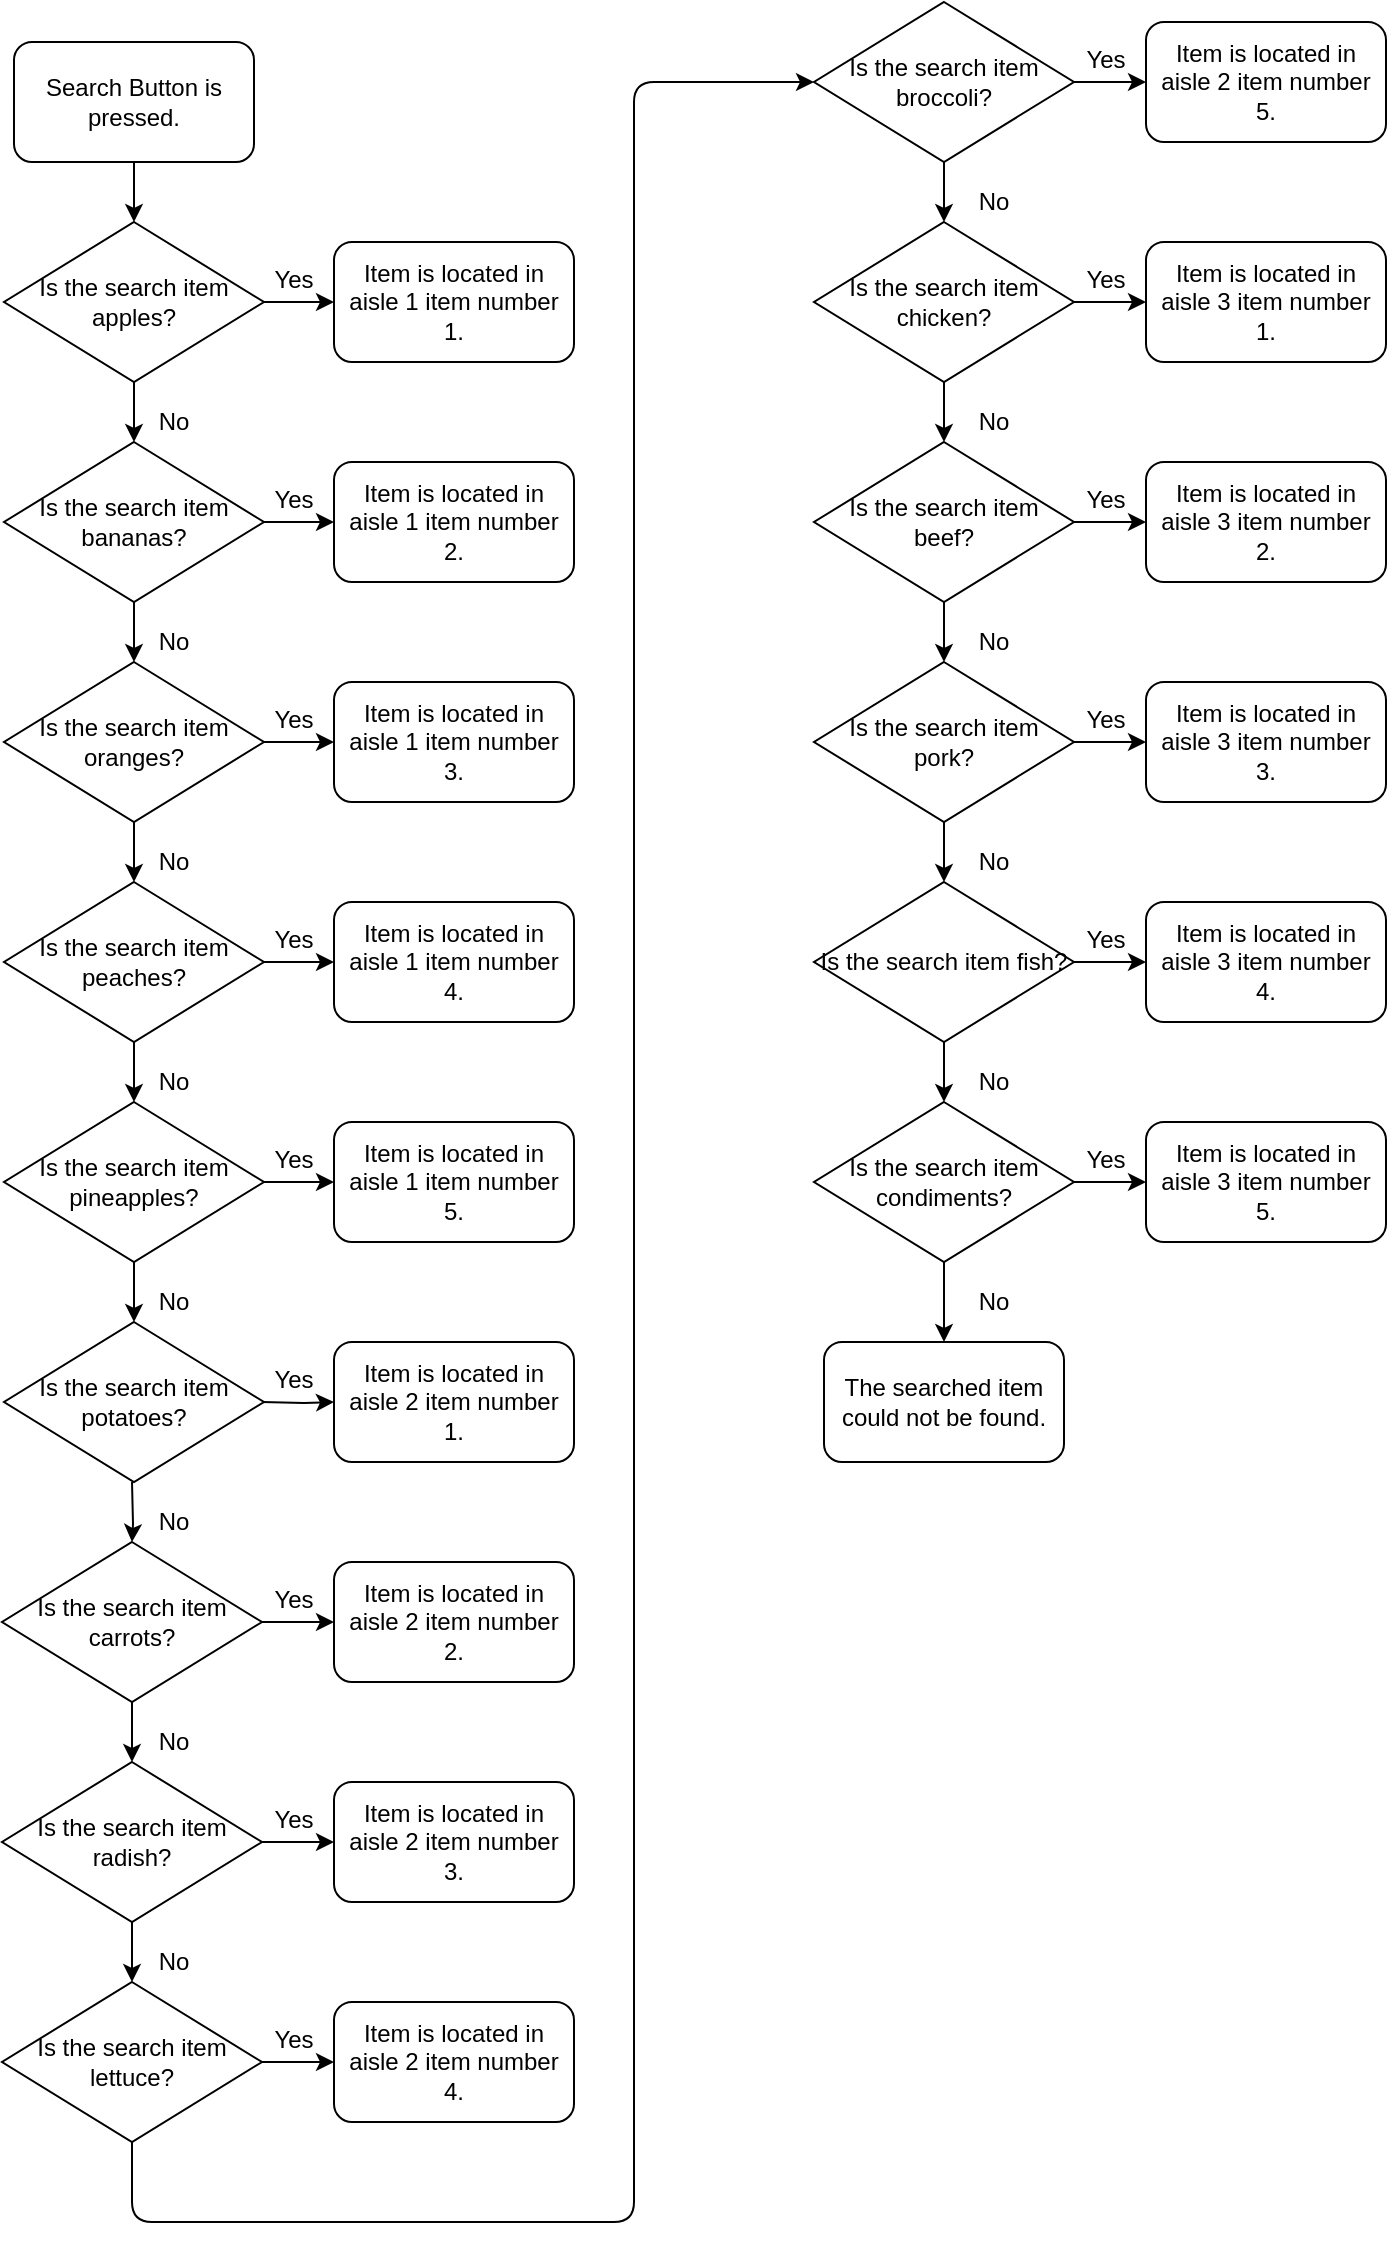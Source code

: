 <mxfile type="onedrive" version="13.0.2"><diagram id="C5RBs43oDa-KdzZeNtuy" name="Page-1"><mxGraphModel page="1" grid="1" shadow="0" math="0" pageHeight="1169" pageWidth="827" pageScale="1" fold="1" arrows="1" connect="1" tooltips="1" guides="1" gridSize="10" dy="576" dx="1038"><root><mxCell id="WIyWlLk6GJQsqaUBKTNV-0"/><mxCell id="WIyWlLk6GJQsqaUBKTNV-1" parent="WIyWlLk6GJQsqaUBKTNV-0"/><mxCell id="0qMjBjByaBtUVxZmLbRG-3" style="edgeStyle=orthogonalEdgeStyle;rounded=0;orthogonalLoop=1;jettySize=auto;html=1;" value="" parent="WIyWlLk6GJQsqaUBKTNV-1" edge="1" target="0qMjBjByaBtUVxZmLbRG-2" source="0qMjBjByaBtUVxZmLbRG-0"><mxGeometry as="geometry" relative="1"/></mxCell><mxCell id="0qMjBjByaBtUVxZmLbRG-0" style="rounded=1;whiteSpace=wrap;html=1;" value="Search Button is pressed." parent="WIyWlLk6GJQsqaUBKTNV-1" vertex="1"><mxGeometry as="geometry" height="60" width="120" y="30" x="50"/></mxCell><mxCell id="0qMjBjByaBtUVxZmLbRG-5" style="edgeStyle=orthogonalEdgeStyle;rounded=0;orthogonalLoop=1;jettySize=auto;html=1;" value="" parent="WIyWlLk6GJQsqaUBKTNV-1" edge="1" target="0qMjBjByaBtUVxZmLbRG-4" source="0qMjBjByaBtUVxZmLbRG-2"><mxGeometry as="geometry" relative="1"/></mxCell><mxCell id="0qMjBjByaBtUVxZmLbRG-7" style="edgeStyle=orthogonalEdgeStyle;rounded=0;orthogonalLoop=1;jettySize=auto;html=1;" value="" parent="WIyWlLk6GJQsqaUBKTNV-1" edge="1" target="0qMjBjByaBtUVxZmLbRG-6" source="0qMjBjByaBtUVxZmLbRG-2"><mxGeometry as="geometry" relative="1"/></mxCell><mxCell id="0qMjBjByaBtUVxZmLbRG-2" style="rhombus;whiteSpace=wrap;html=1;" value="Is the search item apples?" parent="WIyWlLk6GJQsqaUBKTNV-1" vertex="1"><mxGeometry as="geometry" height="80" width="130" y="120" x="45"/></mxCell><mxCell id="0qMjBjByaBtUVxZmLbRG-4" style="rounded=1;whiteSpace=wrap;html=1;" value="Item is located in aisle 1 item number 1." parent="WIyWlLk6GJQsqaUBKTNV-1" vertex="1"><mxGeometry as="geometry" height="60" width="120" y="130" x="210"/></mxCell><mxCell id="0qMjBjByaBtUVxZmLbRG-11" style="edgeStyle=orthogonalEdgeStyle;rounded=0;orthogonalLoop=1;jettySize=auto;html=1;" value="" parent="WIyWlLk6GJQsqaUBKTNV-1" edge="1" target="0qMjBjByaBtUVxZmLbRG-8" source="0qMjBjByaBtUVxZmLbRG-6"><mxGeometry as="geometry" relative="1"/></mxCell><mxCell id="0qMjBjByaBtUVxZmLbRG-17" style="edgeStyle=orthogonalEdgeStyle;rounded=0;orthogonalLoop=1;jettySize=auto;html=1;" value="" parent="WIyWlLk6GJQsqaUBKTNV-1" edge="1" target="0qMjBjByaBtUVxZmLbRG-14" source="0qMjBjByaBtUVxZmLbRG-6"><mxGeometry as="geometry" relative="1"/></mxCell><mxCell id="0qMjBjByaBtUVxZmLbRG-6" style="rhombus;whiteSpace=wrap;html=1;" value="Is the search item bananas?" parent="WIyWlLk6GJQsqaUBKTNV-1" vertex="1"><mxGeometry as="geometry" height="80" width="130" y="230" x="45"/></mxCell><mxCell id="0qMjBjByaBtUVxZmLbRG-12" style="edgeStyle=orthogonalEdgeStyle;rounded=0;orthogonalLoop=1;jettySize=auto;html=1;" value="" parent="WIyWlLk6GJQsqaUBKTNV-1" edge="1" target="0qMjBjByaBtUVxZmLbRG-9" source="0qMjBjByaBtUVxZmLbRG-8"><mxGeometry as="geometry" relative="1"/></mxCell><mxCell id="0qMjBjByaBtUVxZmLbRG-18" style="edgeStyle=orthogonalEdgeStyle;rounded=0;orthogonalLoop=1;jettySize=auto;html=1;" value="" parent="WIyWlLk6GJQsqaUBKTNV-1" edge="1" target="0qMjBjByaBtUVxZmLbRG-15" source="0qMjBjByaBtUVxZmLbRG-8"><mxGeometry as="geometry" relative="1"/></mxCell><mxCell id="0qMjBjByaBtUVxZmLbRG-8" style="rhombus;whiteSpace=wrap;html=1;" value="Is the search item oranges?" parent="WIyWlLk6GJQsqaUBKTNV-1" vertex="1"><mxGeometry as="geometry" height="80" width="130" y="340" x="45"/></mxCell><mxCell id="0qMjBjByaBtUVxZmLbRG-19" style="edgeStyle=orthogonalEdgeStyle;rounded=0;orthogonalLoop=1;jettySize=auto;html=1;" value="" parent="WIyWlLk6GJQsqaUBKTNV-1" edge="1" target="0qMjBjByaBtUVxZmLbRG-16" source="0qMjBjByaBtUVxZmLbRG-9"><mxGeometry as="geometry" relative="1"/></mxCell><mxCell id="0qMjBjByaBtUVxZmLbRG-50" style="edgeStyle=orthogonalEdgeStyle;rounded=0;orthogonalLoop=1;jettySize=auto;html=1;" value="" parent="WIyWlLk6GJQsqaUBKTNV-1" edge="1" target="0qMjBjByaBtUVxZmLbRG-10" source="0qMjBjByaBtUVxZmLbRG-9"><mxGeometry as="geometry" relative="1"/></mxCell><mxCell id="0qMjBjByaBtUVxZmLbRG-9" style="rhombus;whiteSpace=wrap;html=1;" value="Is the search item peaches?" parent="WIyWlLk6GJQsqaUBKTNV-1" vertex="1"><mxGeometry as="geometry" height="80" width="130" y="450" x="45"/></mxCell><mxCell id="0qMjBjByaBtUVxZmLbRG-39" style="edgeStyle=orthogonalEdgeStyle;rounded=0;orthogonalLoop=1;jettySize=auto;html=1;" value="" parent="WIyWlLk6GJQsqaUBKTNV-1" edge="1" target="0qMjBjByaBtUVxZmLbRG-38" source="0qMjBjByaBtUVxZmLbRG-10"><mxGeometry as="geometry" relative="1"/></mxCell><mxCell id="0qMjBjByaBtUVxZmLbRG-51" style="edgeStyle=orthogonalEdgeStyle;rounded=0;orthogonalLoop=1;jettySize=auto;html=1;" value="" parent="WIyWlLk6GJQsqaUBKTNV-1" edge="1" target="0qMjBjByaBtUVxZmLbRG-30" source="0qMjBjByaBtUVxZmLbRG-10"><mxGeometry as="geometry" relative="1"/></mxCell><mxCell id="0qMjBjByaBtUVxZmLbRG-10" style="rhombus;whiteSpace=wrap;html=1;" value="Is the search item pineapples?" parent="WIyWlLk6GJQsqaUBKTNV-1" vertex="1"><mxGeometry as="geometry" height="80" width="130" y="560" x="45"/></mxCell><mxCell id="0qMjBjByaBtUVxZmLbRG-14" style="rounded=1;whiteSpace=wrap;html=1;" value="Item is located in aisle 1 item number 2." parent="WIyWlLk6GJQsqaUBKTNV-1" vertex="1"><mxGeometry as="geometry" height="60" width="120" y="240" x="210"/></mxCell><mxCell id="0qMjBjByaBtUVxZmLbRG-15" style="rounded=1;whiteSpace=wrap;html=1;" value="Item is located in aisle 1 item number 3." parent="WIyWlLk6GJQsqaUBKTNV-1" vertex="1"><mxGeometry as="geometry" height="60" width="120" y="350" x="210"/></mxCell><mxCell id="0qMjBjByaBtUVxZmLbRG-16" style="rounded=1;whiteSpace=wrap;html=1;" value="Item is located in aisle 1 item number 4." parent="WIyWlLk6GJQsqaUBKTNV-1" vertex="1"><mxGeometry as="geometry" height="60" width="120" y="460" x="210"/></mxCell><mxCell id="0qMjBjByaBtUVxZmLbRG-20" style="text;html=1;strokeColor=none;fillColor=none;align=center;verticalAlign=middle;whiteSpace=wrap;rounded=0;" value="Yes" parent="WIyWlLk6GJQsqaUBKTNV-1" vertex="1"><mxGeometry as="geometry" height="20" width="40" y="139" x="170"/></mxCell><mxCell id="0qMjBjByaBtUVxZmLbRG-22" style="text;html=1;strokeColor=none;fillColor=none;align=center;verticalAlign=middle;whiteSpace=wrap;rounded=0;" value="Yes" parent="WIyWlLk6GJQsqaUBKTNV-1" vertex="1"><mxGeometry as="geometry" height="20" width="40" y="249" x="170"/></mxCell><mxCell id="0qMjBjByaBtUVxZmLbRG-23" style="text;html=1;strokeColor=none;fillColor=none;align=center;verticalAlign=middle;whiteSpace=wrap;rounded=0;" value="Yes" parent="WIyWlLk6GJQsqaUBKTNV-1" vertex="1"><mxGeometry as="geometry" height="20" width="40" y="359" x="170"/></mxCell><mxCell id="0qMjBjByaBtUVxZmLbRG-24" style="text;html=1;strokeColor=none;fillColor=none;align=center;verticalAlign=middle;whiteSpace=wrap;rounded=0;" value="Yes" parent="WIyWlLk6GJQsqaUBKTNV-1" vertex="1"><mxGeometry as="geometry" height="20" width="40" y="469" x="170"/></mxCell><mxCell id="0qMjBjByaBtUVxZmLbRG-25" style="text;html=1;strokeColor=none;fillColor=none;align=center;verticalAlign=middle;whiteSpace=wrap;rounded=0;" value="No" parent="WIyWlLk6GJQsqaUBKTNV-1" vertex="1"><mxGeometry as="geometry" height="20" width="40" y="210" x="110"/></mxCell><mxCell id="0qMjBjByaBtUVxZmLbRG-26" style="text;html=1;strokeColor=none;fillColor=none;align=center;verticalAlign=middle;whiteSpace=wrap;rounded=0;" value="No" parent="WIyWlLk6GJQsqaUBKTNV-1" vertex="1"><mxGeometry as="geometry" height="20" width="40" y="320" x="110"/></mxCell><mxCell id="0qMjBjByaBtUVxZmLbRG-28" style="text;html=1;strokeColor=none;fillColor=none;align=center;verticalAlign=middle;whiteSpace=wrap;rounded=0;" value="No" parent="WIyWlLk6GJQsqaUBKTNV-1" vertex="1"><mxGeometry as="geometry" height="20" width="40" y="430" x="110"/></mxCell><mxCell id="0qMjBjByaBtUVxZmLbRG-34" style="edgeStyle=orthogonalEdgeStyle;rounded=0;orthogonalLoop=1;jettySize=auto;html=1;" value="" parent="WIyWlLk6GJQsqaUBKTNV-1" edge="1" target="0qMjBjByaBtUVxZmLbRG-31"><mxGeometry as="geometry" relative="1"><mxPoint as="sourcePoint" y="750" x="109"/></mxGeometry></mxCell><mxCell id="0qMjBjByaBtUVxZmLbRG-41" style="edgeStyle=orthogonalEdgeStyle;rounded=0;orthogonalLoop=1;jettySize=auto;html=1;" value="" parent="WIyWlLk6GJQsqaUBKTNV-1" edge="1" target="0qMjBjByaBtUVxZmLbRG-40"><mxGeometry as="geometry" relative="1"><mxPoint as="sourcePoint" y="710" x="174"/></mxGeometry></mxCell><mxCell id="0qMjBjByaBtUVxZmLbRG-30" style="rhombus;whiteSpace=wrap;html=1;" value="Is the search item potatoes?" parent="WIyWlLk6GJQsqaUBKTNV-1" vertex="1"><mxGeometry as="geometry" height="80" width="130" y="670" x="45"/></mxCell><mxCell id="0qMjBjByaBtUVxZmLbRG-35" style="edgeStyle=orthogonalEdgeStyle;rounded=0;orthogonalLoop=1;jettySize=auto;html=1;" value="" parent="WIyWlLk6GJQsqaUBKTNV-1" edge="1" target="0qMjBjByaBtUVxZmLbRG-32" source="0qMjBjByaBtUVxZmLbRG-31"><mxGeometry as="geometry" relative="1"/></mxCell><mxCell id="0qMjBjByaBtUVxZmLbRG-43" style="edgeStyle=orthogonalEdgeStyle;rounded=0;orthogonalLoop=1;jettySize=auto;html=1;" value="" parent="WIyWlLk6GJQsqaUBKTNV-1" edge="1" target="0qMjBjByaBtUVxZmLbRG-42" source="0qMjBjByaBtUVxZmLbRG-31"><mxGeometry as="geometry" relative="1"/></mxCell><mxCell id="0qMjBjByaBtUVxZmLbRG-31" style="rhombus;whiteSpace=wrap;html=1;" value="Is the search item carrots?" parent="WIyWlLk6GJQsqaUBKTNV-1" vertex="1"><mxGeometry as="geometry" height="80" width="130" y="780" x="44"/></mxCell><mxCell id="0qMjBjByaBtUVxZmLbRG-36" style="edgeStyle=orthogonalEdgeStyle;rounded=0;orthogonalLoop=1;jettySize=auto;html=1;" value="" parent="WIyWlLk6GJQsqaUBKTNV-1" edge="1" target="0qMjBjByaBtUVxZmLbRG-33" source="0qMjBjByaBtUVxZmLbRG-32"><mxGeometry as="geometry" relative="1"/></mxCell><mxCell id="0qMjBjByaBtUVxZmLbRG-45" style="edgeStyle=orthogonalEdgeStyle;rounded=0;orthogonalLoop=1;jettySize=auto;html=1;" value="" parent="WIyWlLk6GJQsqaUBKTNV-1" edge="1" target="0qMjBjByaBtUVxZmLbRG-44" source="0qMjBjByaBtUVxZmLbRG-32"><mxGeometry as="geometry" relative="1"/></mxCell><mxCell id="0qMjBjByaBtUVxZmLbRG-32" style="rhombus;whiteSpace=wrap;html=1;" value="Is the search item radish?" parent="WIyWlLk6GJQsqaUBKTNV-1" vertex="1"><mxGeometry as="geometry" height="80" width="130" y="890" x="44"/></mxCell><mxCell id="0qMjBjByaBtUVxZmLbRG-47" style="edgeStyle=orthogonalEdgeStyle;rounded=0;orthogonalLoop=1;jettySize=auto;html=1;" value="" parent="WIyWlLk6GJQsqaUBKTNV-1" edge="1" target="0qMjBjByaBtUVxZmLbRG-46" source="0qMjBjByaBtUVxZmLbRG-33"><mxGeometry as="geometry" relative="1"/></mxCell><mxCell id="0qMjBjByaBtUVxZmLbRG-33" style="rhombus;whiteSpace=wrap;html=1;" value="Is the search item lettuce?" parent="WIyWlLk6GJQsqaUBKTNV-1" vertex="1"><mxGeometry as="geometry" height="80" width="130" y="1000" x="44"/></mxCell><mxCell id="0qMjBjByaBtUVxZmLbRG-38" style="rounded=1;whiteSpace=wrap;html=1;" value="Item is located in aisle 1 item number 5." parent="WIyWlLk6GJQsqaUBKTNV-1" vertex="1"><mxGeometry as="geometry" height="60" width="120" y="570" x="210"/></mxCell><mxCell id="0qMjBjByaBtUVxZmLbRG-40" style="rounded=1;whiteSpace=wrap;html=1;" value="Item is located in aisle 2 item number 1." parent="WIyWlLk6GJQsqaUBKTNV-1" vertex="1"><mxGeometry as="geometry" height="60" width="120" y="680" x="210"/></mxCell><mxCell id="0qMjBjByaBtUVxZmLbRG-42" style="rounded=1;whiteSpace=wrap;html=1;" value="Item is located in aisle 2 item number 2." parent="WIyWlLk6GJQsqaUBKTNV-1" vertex="1"><mxGeometry as="geometry" height="60" width="120" y="790" x="210"/></mxCell><mxCell id="0qMjBjByaBtUVxZmLbRG-44" style="rounded=1;whiteSpace=wrap;html=1;" value="Item is located in aisle 2 item number 3." parent="WIyWlLk6GJQsqaUBKTNV-1" vertex="1"><mxGeometry as="geometry" height="60" width="120" y="900" x="210"/></mxCell><mxCell id="0qMjBjByaBtUVxZmLbRG-46" style="rounded=1;whiteSpace=wrap;html=1;" value="Item is located in aisle 2 item number 4." parent="WIyWlLk6GJQsqaUBKTNV-1" vertex="1"><mxGeometry as="geometry" height="60" width="120" y="1010" x="210"/></mxCell><mxCell id="lx26SPCv5gq9Lw2K47wD-0" style="text;html=1;strokeColor=none;fillColor=none;align=center;verticalAlign=middle;whiteSpace=wrap;rounded=0;" value="Yes" parent="WIyWlLk6GJQsqaUBKTNV-1" vertex="1"><mxGeometry as="geometry" height="20" width="40" y="579" x="170"/></mxCell><mxCell id="lx26SPCv5gq9Lw2K47wD-1" style="text;html=1;strokeColor=none;fillColor=none;align=center;verticalAlign=middle;whiteSpace=wrap;rounded=0;" value="Yes" parent="WIyWlLk6GJQsqaUBKTNV-1" vertex="1"><mxGeometry as="geometry" height="20" width="40" y="689" x="170"/></mxCell><mxCell id="lx26SPCv5gq9Lw2K47wD-2" style="text;html=1;strokeColor=none;fillColor=none;align=center;verticalAlign=middle;whiteSpace=wrap;rounded=0;" value="Yes" parent="WIyWlLk6GJQsqaUBKTNV-1" vertex="1"><mxGeometry as="geometry" height="20" width="40" y="799" x="170"/></mxCell><mxCell id="lx26SPCv5gq9Lw2K47wD-4" style="text;html=1;strokeColor=none;fillColor=none;align=center;verticalAlign=middle;whiteSpace=wrap;rounded=0;" value="Yes" parent="WIyWlLk6GJQsqaUBKTNV-1" vertex="1"><mxGeometry as="geometry" height="20" width="40" y="909" x="170"/></mxCell><mxCell id="lx26SPCv5gq9Lw2K47wD-5" style="text;html=1;strokeColor=none;fillColor=none;align=center;verticalAlign=middle;whiteSpace=wrap;rounded=0;" value="Yes" parent="WIyWlLk6GJQsqaUBKTNV-1" vertex="1"><mxGeometry as="geometry" height="20" width="40" y="1019" x="170"/></mxCell><mxCell id="lx26SPCv5gq9Lw2K47wD-6" style="text;html=1;strokeColor=none;fillColor=none;align=center;verticalAlign=middle;whiteSpace=wrap;rounded=0;" value="No" parent="WIyWlLk6GJQsqaUBKTNV-1" vertex="1"><mxGeometry as="geometry" height="20" width="40" y="540" x="110"/></mxCell><mxCell id="lx26SPCv5gq9Lw2K47wD-7" style="text;html=1;strokeColor=none;fillColor=none;align=center;verticalAlign=middle;whiteSpace=wrap;rounded=0;" value="No" parent="WIyWlLk6GJQsqaUBKTNV-1" vertex="1"><mxGeometry as="geometry" height="20" width="40" y="650" x="110"/></mxCell><mxCell id="lx26SPCv5gq9Lw2K47wD-8" style="text;html=1;strokeColor=none;fillColor=none;align=center;verticalAlign=middle;whiteSpace=wrap;rounded=0;" value="No" parent="WIyWlLk6GJQsqaUBKTNV-1" vertex="1"><mxGeometry as="geometry" height="20" width="40" y="760" x="110"/></mxCell><mxCell id="lx26SPCv5gq9Lw2K47wD-9" style="text;html=1;strokeColor=none;fillColor=none;align=center;verticalAlign=middle;whiteSpace=wrap;rounded=0;" value="No" parent="WIyWlLk6GJQsqaUBKTNV-1" vertex="1"><mxGeometry as="geometry" height="20" width="40" y="870" x="110"/></mxCell><mxCell id="lx26SPCv5gq9Lw2K47wD-10" style="text;html=1;strokeColor=none;fillColor=none;align=center;verticalAlign=middle;whiteSpace=wrap;rounded=0;" value="No" parent="WIyWlLk6GJQsqaUBKTNV-1" vertex="1"><mxGeometry as="geometry" height="20" width="40" y="980" x="110"/></mxCell><mxCell id="lx26SPCv5gq9Lw2K47wD-11" style="edgeStyle=orthogonalEdgeStyle;rounded=0;orthogonalLoop=1;jettySize=auto;html=1;" value="" parent="WIyWlLk6GJQsqaUBKTNV-1" edge="1" target="lx26SPCv5gq9Lw2K47wD-13" source="lx26SPCv5gq9Lw2K47wD-12"><mxGeometry as="geometry" relative="1"/></mxCell><mxCell id="lx26SPCv5gq9Lw2K47wD-20" style="edgeStyle=orthogonalEdgeStyle;rounded=0;orthogonalLoop=1;jettySize=auto;html=1;" value="" parent="WIyWlLk6GJQsqaUBKTNV-1" edge="1" target="lx26SPCv5gq9Lw2K47wD-17" source="lx26SPCv5gq9Lw2K47wD-12"><mxGeometry as="geometry" relative="1"/></mxCell><mxCell id="lx26SPCv5gq9Lw2K47wD-12" style="rhombus;whiteSpace=wrap;html=1;" value="Is the search item broccoli?" parent="WIyWlLk6GJQsqaUBKTNV-1" vertex="1"><mxGeometry as="geometry" height="80" width="130" y="10" x="450"/></mxCell><mxCell id="lx26SPCv5gq9Lw2K47wD-13" style="rounded=1;whiteSpace=wrap;html=1;" value="Item is located in aisle 2 item number 5." parent="WIyWlLk6GJQsqaUBKTNV-1" vertex="1"><mxGeometry as="geometry" height="60" width="120" y="20" x="616"/></mxCell><mxCell id="lx26SPCv5gq9Lw2K47wD-14" style="text;html=1;strokeColor=none;fillColor=none;align=center;verticalAlign=middle;whiteSpace=wrap;rounded=0;" value="Yes" parent="WIyWlLk6GJQsqaUBKTNV-1" vertex="1"><mxGeometry as="geometry" height="20" width="40" y="29" x="576"/></mxCell><mxCell id="lx26SPCv5gq9Lw2K47wD-15" style="endArrow=classic;html=1;exitX=0.5;exitY=1;exitDx=0;exitDy=0;entryX=0;entryY=0.5;entryDx=0;entryDy=0;" value="" parent="WIyWlLk6GJQsqaUBKTNV-1" edge="1" target="lx26SPCv5gq9Lw2K47wD-12" source="0qMjBjByaBtUVxZmLbRG-33"><mxGeometry as="geometry" relative="1" height="50" width="50"><mxPoint as="sourcePoint" y="1120" x="390"/><mxPoint as="targetPoint" y="70" x="360"/><Array as="points"><mxPoint y="1120" x="109"/><mxPoint y="1120" x="360"/><mxPoint y="50" x="360"/></Array></mxGeometry></mxCell><mxCell id="lx26SPCv5gq9Lw2K47wD-16" style="edgeStyle=orthogonalEdgeStyle;rounded=0;orthogonalLoop=1;jettySize=auto;html=1;" value="" parent="WIyWlLk6GJQsqaUBKTNV-1" edge="1" target="lx26SPCv5gq9Lw2K47wD-18" source="lx26SPCv5gq9Lw2K47wD-17"><mxGeometry as="geometry" relative="1"/></mxCell><mxCell id="lx26SPCv5gq9Lw2K47wD-25" style="edgeStyle=orthogonalEdgeStyle;rounded=0;orthogonalLoop=1;jettySize=auto;html=1;" value="" parent="WIyWlLk6GJQsqaUBKTNV-1" edge="1" target="lx26SPCv5gq9Lw2K47wD-22" source="lx26SPCv5gq9Lw2K47wD-17"><mxGeometry as="geometry" relative="1"/></mxCell><mxCell id="lx26SPCv5gq9Lw2K47wD-17" style="rhombus;whiteSpace=wrap;html=1;" value="Is the search item chicken?" parent="WIyWlLk6GJQsqaUBKTNV-1" vertex="1"><mxGeometry as="geometry" height="80" width="130" y="120" x="450"/></mxCell><mxCell id="lx26SPCv5gq9Lw2K47wD-18" style="rounded=1;whiteSpace=wrap;html=1;" value="Item is located in aisle 3 item number 1." parent="WIyWlLk6GJQsqaUBKTNV-1" vertex="1"><mxGeometry as="geometry" height="60" width="120" y="130" x="616"/></mxCell><mxCell id="lx26SPCv5gq9Lw2K47wD-19" style="text;html=1;strokeColor=none;fillColor=none;align=center;verticalAlign=middle;whiteSpace=wrap;rounded=0;" value="Yes" parent="WIyWlLk6GJQsqaUBKTNV-1" vertex="1"><mxGeometry as="geometry" height="20" width="40" y="139" x="576"/></mxCell><mxCell id="lx26SPCv5gq9Lw2K47wD-21" style="edgeStyle=orthogonalEdgeStyle;rounded=0;orthogonalLoop=1;jettySize=auto;html=1;" value="" parent="WIyWlLk6GJQsqaUBKTNV-1" edge="1" target="lx26SPCv5gq9Lw2K47wD-23" source="lx26SPCv5gq9Lw2K47wD-22"><mxGeometry as="geometry" relative="1"/></mxCell><mxCell id="lx26SPCv5gq9Lw2K47wD-30" style="edgeStyle=orthogonalEdgeStyle;rounded=0;orthogonalLoop=1;jettySize=auto;html=1;" value="" parent="WIyWlLk6GJQsqaUBKTNV-1" edge="1" target="lx26SPCv5gq9Lw2K47wD-27" source="lx26SPCv5gq9Lw2K47wD-22"><mxGeometry as="geometry" relative="1"/></mxCell><mxCell id="lx26SPCv5gq9Lw2K47wD-22" style="rhombus;whiteSpace=wrap;html=1;" value="Is the search item beef?" parent="WIyWlLk6GJQsqaUBKTNV-1" vertex="1"><mxGeometry as="geometry" height="80" width="130" y="230" x="450"/></mxCell><mxCell id="lx26SPCv5gq9Lw2K47wD-23" style="rounded=1;whiteSpace=wrap;html=1;" value="Item is located in aisle 3 item number 2." parent="WIyWlLk6GJQsqaUBKTNV-1" vertex="1"><mxGeometry as="geometry" height="60" width="120" y="240" x="616"/></mxCell><mxCell id="lx26SPCv5gq9Lw2K47wD-24" style="text;html=1;strokeColor=none;fillColor=none;align=center;verticalAlign=middle;whiteSpace=wrap;rounded=0;" value="Yes" parent="WIyWlLk6GJQsqaUBKTNV-1" vertex="1"><mxGeometry as="geometry" height="20" width="40" y="249" x="576"/></mxCell><mxCell id="lx26SPCv5gq9Lw2K47wD-26" style="edgeStyle=orthogonalEdgeStyle;rounded=0;orthogonalLoop=1;jettySize=auto;html=1;" value="" parent="WIyWlLk6GJQsqaUBKTNV-1" edge="1" target="lx26SPCv5gq9Lw2K47wD-28" source="lx26SPCv5gq9Lw2K47wD-27"><mxGeometry as="geometry" relative="1"/></mxCell><mxCell id="BsaXg03hGAk6IicBUPOv-0" style="edgeStyle=orthogonalEdgeStyle;rounded=0;orthogonalLoop=1;jettySize=auto;html=1;" value="" parent="WIyWlLk6GJQsqaUBKTNV-1" edge="1" target="lx26SPCv5gq9Lw2K47wD-32" source="lx26SPCv5gq9Lw2K47wD-27"><mxGeometry as="geometry" relative="1"/></mxCell><mxCell id="lx26SPCv5gq9Lw2K47wD-27" style="rhombus;whiteSpace=wrap;html=1;" value="Is the search item pork?" parent="WIyWlLk6GJQsqaUBKTNV-1" vertex="1"><mxGeometry as="geometry" height="80" width="130" y="340" x="450"/></mxCell><mxCell id="lx26SPCv5gq9Lw2K47wD-28" style="rounded=1;whiteSpace=wrap;html=1;" value="Item is located in aisle 3 item number 3." parent="WIyWlLk6GJQsqaUBKTNV-1" vertex="1"><mxGeometry as="geometry" height="60" width="120" y="350" x="616"/></mxCell><mxCell id="lx26SPCv5gq9Lw2K47wD-29" style="text;html=1;strokeColor=none;fillColor=none;align=center;verticalAlign=middle;whiteSpace=wrap;rounded=0;" value="Yes" parent="WIyWlLk6GJQsqaUBKTNV-1" vertex="1"><mxGeometry as="geometry" height="20" width="40" y="359" x="576"/></mxCell><mxCell id="lx26SPCv5gq9Lw2K47wD-31" style="edgeStyle=orthogonalEdgeStyle;rounded=0;orthogonalLoop=1;jettySize=auto;html=1;" value="" parent="WIyWlLk6GJQsqaUBKTNV-1" edge="1" target="lx26SPCv5gq9Lw2K47wD-33" source="lx26SPCv5gq9Lw2K47wD-32"><mxGeometry as="geometry" relative="1"/></mxCell><mxCell id="BsaXg03hGAk6IicBUPOv-5" style="edgeStyle=orthogonalEdgeStyle;rounded=0;orthogonalLoop=1;jettySize=auto;html=1;" value="" parent="WIyWlLk6GJQsqaUBKTNV-1" edge="1" target="BsaXg03hGAk6IicBUPOv-2" source="lx26SPCv5gq9Lw2K47wD-32"><mxGeometry as="geometry" relative="1"/></mxCell><mxCell id="lx26SPCv5gq9Lw2K47wD-32" style="rhombus;whiteSpace=wrap;html=1;" value="Is the search item fish?" parent="WIyWlLk6GJQsqaUBKTNV-1" vertex="1"><mxGeometry as="geometry" height="80" width="130" y="450" x="450"/></mxCell><mxCell id="lx26SPCv5gq9Lw2K47wD-33" style="rounded=1;whiteSpace=wrap;html=1;" value="Item is located in aisle 3 item number 4." parent="WIyWlLk6GJQsqaUBKTNV-1" vertex="1"><mxGeometry as="geometry" height="60" width="120" y="460" x="616"/></mxCell><mxCell id="lx26SPCv5gq9Lw2K47wD-34" style="text;html=1;strokeColor=none;fillColor=none;align=center;verticalAlign=middle;whiteSpace=wrap;rounded=0;" value="Yes" parent="WIyWlLk6GJQsqaUBKTNV-1" vertex="1"><mxGeometry as="geometry" height="20" width="40" y="469" x="576"/></mxCell><mxCell id="BsaXg03hGAk6IicBUPOv-1" style="edgeStyle=orthogonalEdgeStyle;rounded=0;orthogonalLoop=1;jettySize=auto;html=1;" value="" parent="WIyWlLk6GJQsqaUBKTNV-1" edge="1" target="BsaXg03hGAk6IicBUPOv-3" source="BsaXg03hGAk6IicBUPOv-2"><mxGeometry as="geometry" relative="1"/></mxCell><mxCell id="BsaXg03hGAk6IicBUPOv-7" style="edgeStyle=orthogonalEdgeStyle;rounded=0;orthogonalLoop=1;jettySize=auto;html=1;" value="" parent="WIyWlLk6GJQsqaUBKTNV-1" edge="1" target="BsaXg03hGAk6IicBUPOv-6" source="BsaXg03hGAk6IicBUPOv-2"><mxGeometry as="geometry" relative="1"/></mxCell><mxCell id="BsaXg03hGAk6IicBUPOv-2" style="rhombus;whiteSpace=wrap;html=1;" value="Is the search item condiments?" parent="WIyWlLk6GJQsqaUBKTNV-1" vertex="1"><mxGeometry as="geometry" height="80" width="130" y="560" x="450"/></mxCell><mxCell id="BsaXg03hGAk6IicBUPOv-3" style="rounded=1;whiteSpace=wrap;html=1;" value="Item is located in aisle 3 item number 5." parent="WIyWlLk6GJQsqaUBKTNV-1" vertex="1"><mxGeometry as="geometry" height="60" width="120" y="570" x="616"/></mxCell><mxCell id="BsaXg03hGAk6IicBUPOv-4" style="text;html=1;strokeColor=none;fillColor=none;align=center;verticalAlign=middle;whiteSpace=wrap;rounded=0;" value="Yes" parent="WIyWlLk6GJQsqaUBKTNV-1" vertex="1"><mxGeometry as="geometry" height="20" width="40" y="579" x="576"/></mxCell><mxCell id="BsaXg03hGAk6IicBUPOv-6" style="rounded=1;whiteSpace=wrap;html=1;" value="The searched item could not be found." parent="WIyWlLk6GJQsqaUBKTNV-1" vertex="1"><mxGeometry as="geometry" height="60" width="120" y="680" x="455"/></mxCell><mxCell id="BsaXg03hGAk6IicBUPOv-8" style="text;html=1;strokeColor=none;fillColor=none;align=center;verticalAlign=middle;whiteSpace=wrap;rounded=0;" value="No" parent="WIyWlLk6GJQsqaUBKTNV-1" vertex="1"><mxGeometry as="geometry" height="20" width="40" y="650" x="520"/></mxCell><mxCell id="BsaXg03hGAk6IicBUPOv-9" style="text;html=1;strokeColor=none;fillColor=none;align=center;verticalAlign=middle;whiteSpace=wrap;rounded=0;" value="No" parent="WIyWlLk6GJQsqaUBKTNV-1" vertex="1"><mxGeometry as="geometry" height="20" width="40" y="540" x="520"/></mxCell><mxCell id="BsaXg03hGAk6IicBUPOv-10" style="text;html=1;strokeColor=none;fillColor=none;align=center;verticalAlign=middle;whiteSpace=wrap;rounded=0;" value="No" parent="WIyWlLk6GJQsqaUBKTNV-1" vertex="1"><mxGeometry as="geometry" height="20" width="40" y="430" x="520"/></mxCell><mxCell id="BsaXg03hGAk6IicBUPOv-11" style="text;html=1;strokeColor=none;fillColor=none;align=center;verticalAlign=middle;whiteSpace=wrap;rounded=0;" value="No" parent="WIyWlLk6GJQsqaUBKTNV-1" vertex="1"><mxGeometry as="geometry" height="20" width="40" y="320" x="520"/></mxCell><mxCell id="BsaXg03hGAk6IicBUPOv-12" style="text;html=1;strokeColor=none;fillColor=none;align=center;verticalAlign=middle;whiteSpace=wrap;rounded=0;" value="No" parent="WIyWlLk6GJQsqaUBKTNV-1" vertex="1"><mxGeometry as="geometry" height="20" width="40" y="210" x="520"/></mxCell><mxCell id="BsaXg03hGAk6IicBUPOv-13" style="text;html=1;strokeColor=none;fillColor=none;align=center;verticalAlign=middle;whiteSpace=wrap;rounded=0;" value="No" parent="WIyWlLk6GJQsqaUBKTNV-1" vertex="1"><mxGeometry as="geometry" height="20" width="40" y="100" x="520"/></mxCell></root></mxGraphModel></diagram></mxfile>